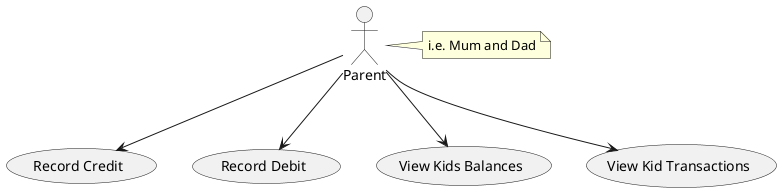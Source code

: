@startuml

actor Parent
note right of Parent : i.e. Mum and Dad

Parent --> (Record Credit)
Parent --> (Record Debit)
Parent --> (View Kids Balances)
Parent --> (View Kid Transactions)

@enduml